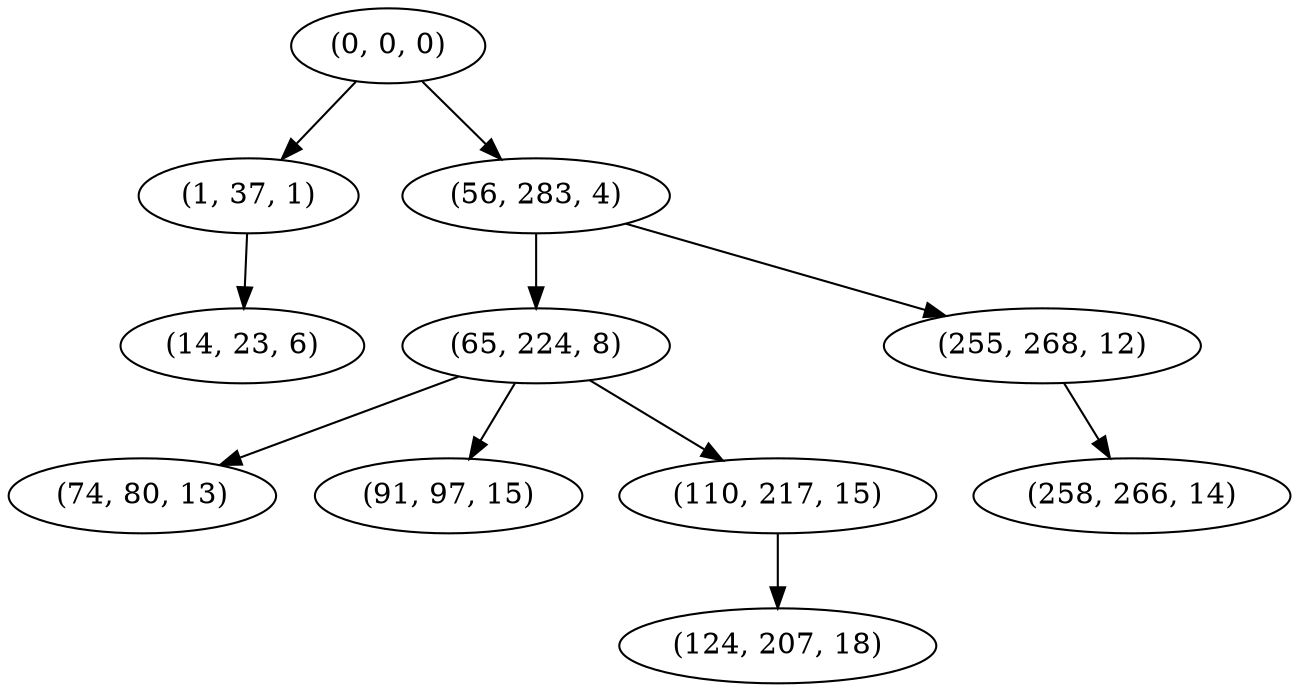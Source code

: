 digraph tree {
    "(0, 0, 0)";
    "(1, 37, 1)";
    "(14, 23, 6)";
    "(56, 283, 4)";
    "(65, 224, 8)";
    "(74, 80, 13)";
    "(91, 97, 15)";
    "(110, 217, 15)";
    "(124, 207, 18)";
    "(255, 268, 12)";
    "(258, 266, 14)";
    "(0, 0, 0)" -> "(1, 37, 1)";
    "(0, 0, 0)" -> "(56, 283, 4)";
    "(1, 37, 1)" -> "(14, 23, 6)";
    "(56, 283, 4)" -> "(65, 224, 8)";
    "(56, 283, 4)" -> "(255, 268, 12)";
    "(65, 224, 8)" -> "(74, 80, 13)";
    "(65, 224, 8)" -> "(91, 97, 15)";
    "(65, 224, 8)" -> "(110, 217, 15)";
    "(110, 217, 15)" -> "(124, 207, 18)";
    "(255, 268, 12)" -> "(258, 266, 14)";
}
